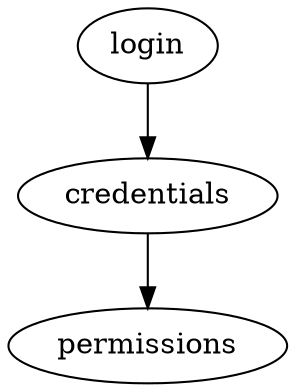 digraph NavService10Login {
  package = "ru.kode.way.nav10"

  login [type = flow, resultType = "kotlin.Int"]
  permissions [type = schema, resultType = "kotlin.String"]

  login -> credentials -> permissions
}
